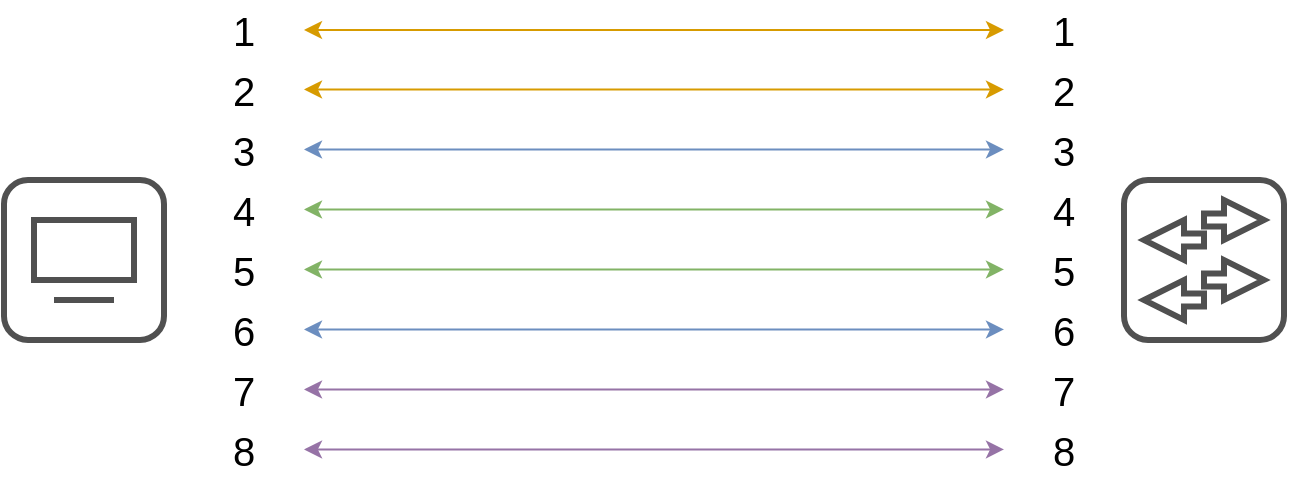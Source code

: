 <mxfile version="20.2.3" type="device"><diagram id="-ojQ9WHvD6DeEsSeXElj" name="Page-1"><mxGraphModel dx="813" dy="446" grid="1" gridSize="10" guides="1" tooltips="1" connect="1" arrows="1" fold="1" page="1" pageScale="1" pageWidth="850" pageHeight="1100" math="0" shadow="0"><root><mxCell id="0"/><mxCell id="1" parent="0"/><mxCell id="5wSf004kdKCCZKJEo9Nb-1" value="" style="group" vertex="1" connectable="0" parent="1"><mxGeometry x="120" y="160" width="80" height="80" as="geometry"/></mxCell><mxCell id="5wSf004kdKCCZKJEo9Nb-2" value="" style="rounded=1;whiteSpace=wrap;html=1;strokeWidth=3;strokeColor=#505050;" vertex="1" parent="5wSf004kdKCCZKJEo9Nb-1"><mxGeometry width="80" height="80" as="geometry"/></mxCell><mxCell id="5wSf004kdKCCZKJEo9Nb-3" value="" style="rounded=0;whiteSpace=wrap;html=1;strokeColor=#505050;strokeWidth=3;" vertex="1" parent="5wSf004kdKCCZKJEo9Nb-1"><mxGeometry x="15" y="20" width="50" height="30" as="geometry"/></mxCell><mxCell id="5wSf004kdKCCZKJEo9Nb-4" value="" style="endArrow=none;html=1;rounded=0;strokeWidth=3;strokeColor=#505050;" edge="1" parent="5wSf004kdKCCZKJEo9Nb-1"><mxGeometry width="50" height="50" relative="1" as="geometry"><mxPoint x="25" y="60" as="sourcePoint"/><mxPoint x="55" y="60" as="targetPoint"/></mxGeometry></mxCell><mxCell id="5wSf004kdKCCZKJEo9Nb-5" value="" style="group" vertex="1" connectable="0" parent="1"><mxGeometry x="680" y="160" width="80" height="80" as="geometry"/></mxCell><mxCell id="5wSf004kdKCCZKJEo9Nb-6" value="" style="rounded=1;whiteSpace=wrap;html=1;strokeWidth=3;strokeColor=#505050;" vertex="1" parent="5wSf004kdKCCZKJEo9Nb-5"><mxGeometry width="80" height="80" as="geometry"/></mxCell><mxCell id="5wSf004kdKCCZKJEo9Nb-7" value="" style="html=1;shadow=0;dashed=0;align=center;verticalAlign=middle;shape=mxgraph.arrows2.arrow;dy=0.67;dx=20;notch=0;rounded=1;strokeColor=#505050;strokeWidth=3;" vertex="1" parent="5wSf004kdKCCZKJEo9Nb-5"><mxGeometry x="40" y="10" width="30" height="20" as="geometry"/></mxCell><mxCell id="5wSf004kdKCCZKJEo9Nb-8" value="" style="html=1;shadow=0;dashed=0;align=center;verticalAlign=middle;shape=mxgraph.arrows2.arrow;dy=0.67;dx=20;notch=0;rounded=1;strokeColor=#505050;strokeWidth=3;flipV=0;flipH=1;" vertex="1" parent="5wSf004kdKCCZKJEo9Nb-5"><mxGeometry x="10" y="20" width="30" height="20" as="geometry"/></mxCell><mxCell id="5wSf004kdKCCZKJEo9Nb-9" value="" style="html=1;shadow=0;dashed=0;align=center;verticalAlign=middle;shape=mxgraph.arrows2.arrow;dy=0.67;dx=20;notch=0;rounded=1;strokeColor=#505050;strokeWidth=3;" vertex="1" parent="5wSf004kdKCCZKJEo9Nb-5"><mxGeometry x="40" y="40" width="30" height="20" as="geometry"/></mxCell><mxCell id="5wSf004kdKCCZKJEo9Nb-10" value="" style="html=1;shadow=0;dashed=0;align=center;verticalAlign=middle;shape=mxgraph.arrows2.arrow;dy=0.67;dx=20;notch=0;rounded=1;strokeColor=#505050;strokeWidth=3;flipH=1;" vertex="1" parent="5wSf004kdKCCZKJEo9Nb-5"><mxGeometry x="10" y="50" width="30" height="20" as="geometry"/></mxCell><mxCell id="5wSf004kdKCCZKJEo9Nb-12" value="&lt;font style=&quot;font-size: 20px;&quot;&gt;1&lt;/font&gt;" style="text;html=1;strokeColor=none;fillColor=none;align=center;verticalAlign=middle;whiteSpace=wrap;rounded=0;fontSize=20;" vertex="1" parent="1"><mxGeometry x="210" y="70" width="60" height="30" as="geometry"/></mxCell><mxCell id="5wSf004kdKCCZKJEo9Nb-14" value="&lt;font style=&quot;font-size: 20px;&quot;&gt;2&lt;/font&gt;" style="text;html=1;strokeColor=none;fillColor=none;align=center;verticalAlign=middle;whiteSpace=wrap;rounded=0;fontSize=20;" vertex="1" parent="1"><mxGeometry x="210" y="100" width="60" height="30" as="geometry"/></mxCell><mxCell id="5wSf004kdKCCZKJEo9Nb-15" value="3" style="text;html=1;strokeColor=none;fillColor=none;align=center;verticalAlign=middle;whiteSpace=wrap;rounded=0;fontSize=20;" vertex="1" parent="1"><mxGeometry x="210" y="130" width="60" height="30" as="geometry"/></mxCell><mxCell id="5wSf004kdKCCZKJEo9Nb-16" value="4" style="text;html=1;strokeColor=none;fillColor=none;align=center;verticalAlign=middle;whiteSpace=wrap;rounded=0;fontSize=20;" vertex="1" parent="1"><mxGeometry x="210" y="160" width="60" height="30" as="geometry"/></mxCell><mxCell id="5wSf004kdKCCZKJEo9Nb-17" value="5" style="text;html=1;strokeColor=none;fillColor=none;align=center;verticalAlign=middle;whiteSpace=wrap;rounded=0;fontSize=20;" vertex="1" parent="1"><mxGeometry x="210" y="190" width="60" height="30" as="geometry"/></mxCell><mxCell id="5wSf004kdKCCZKJEo9Nb-18" value="6" style="text;html=1;strokeColor=none;fillColor=none;align=center;verticalAlign=middle;whiteSpace=wrap;rounded=0;fontSize=20;" vertex="1" parent="1"><mxGeometry x="210" y="220" width="60" height="30" as="geometry"/></mxCell><mxCell id="5wSf004kdKCCZKJEo9Nb-19" value="7" style="text;html=1;strokeColor=none;fillColor=none;align=center;verticalAlign=middle;whiteSpace=wrap;rounded=0;fontSize=20;" vertex="1" parent="1"><mxGeometry x="210" y="250" width="60" height="30" as="geometry"/></mxCell><mxCell id="5wSf004kdKCCZKJEo9Nb-20" value="8" style="text;html=1;strokeColor=none;fillColor=none;align=center;verticalAlign=middle;whiteSpace=wrap;rounded=0;fontSize=20;" vertex="1" parent="1"><mxGeometry x="210" y="280" width="60" height="30" as="geometry"/></mxCell><mxCell id="5wSf004kdKCCZKJEo9Nb-21" value="&lt;font style=&quot;font-size: 20px;&quot;&gt;1&lt;/font&gt;" style="text;html=1;strokeColor=none;fillColor=none;align=center;verticalAlign=middle;whiteSpace=wrap;rounded=0;fontSize=20;" vertex="1" parent="1"><mxGeometry x="620" y="70" width="60" height="30" as="geometry"/></mxCell><mxCell id="5wSf004kdKCCZKJEo9Nb-22" value="&lt;font style=&quot;font-size: 20px;&quot;&gt;2&lt;/font&gt;" style="text;html=1;strokeColor=none;fillColor=none;align=center;verticalAlign=middle;whiteSpace=wrap;rounded=0;fontSize=20;" vertex="1" parent="1"><mxGeometry x="620" y="100" width="60" height="30" as="geometry"/></mxCell><mxCell id="5wSf004kdKCCZKJEo9Nb-24" value="3" style="text;html=1;strokeColor=none;fillColor=none;align=center;verticalAlign=middle;whiteSpace=wrap;rounded=0;fontSize=20;" vertex="1" parent="1"><mxGeometry x="620" y="130" width="60" height="30" as="geometry"/></mxCell><mxCell id="5wSf004kdKCCZKJEo9Nb-25" value="4" style="text;html=1;strokeColor=none;fillColor=none;align=center;verticalAlign=middle;whiteSpace=wrap;rounded=0;fontSize=20;" vertex="1" parent="1"><mxGeometry x="620" y="160" width="60" height="30" as="geometry"/></mxCell><mxCell id="5wSf004kdKCCZKJEo9Nb-26" value="5" style="text;html=1;strokeColor=none;fillColor=none;align=center;verticalAlign=middle;whiteSpace=wrap;rounded=0;fontSize=20;" vertex="1" parent="1"><mxGeometry x="620" y="190" width="60" height="30" as="geometry"/></mxCell><mxCell id="5wSf004kdKCCZKJEo9Nb-28" value="6" style="text;html=1;strokeColor=none;fillColor=none;align=center;verticalAlign=middle;whiteSpace=wrap;rounded=0;fontSize=20;" vertex="1" parent="1"><mxGeometry x="620" y="220" width="60" height="30" as="geometry"/></mxCell><mxCell id="5wSf004kdKCCZKJEo9Nb-29" value="7" style="text;html=1;strokeColor=none;fillColor=none;align=center;verticalAlign=middle;whiteSpace=wrap;rounded=0;fontSize=20;" vertex="1" parent="1"><mxGeometry x="620" y="250" width="60" height="30" as="geometry"/></mxCell><mxCell id="5wSf004kdKCCZKJEo9Nb-30" value="8" style="text;html=1;strokeColor=none;fillColor=none;align=center;verticalAlign=middle;whiteSpace=wrap;rounded=0;fontSize=20;" vertex="1" parent="1"><mxGeometry x="620" y="280" width="60" height="30" as="geometry"/></mxCell><mxCell id="5wSf004kdKCCZKJEo9Nb-31" value="" style="endArrow=classic;startArrow=classic;html=1;rounded=0;exitX=1;exitY=0.5;exitDx=0;exitDy=0;entryX=0;entryY=0.5;entryDx=0;entryDy=0;fillColor=#ffe6cc;strokeColor=#d79b00;" edge="1" parent="1" source="5wSf004kdKCCZKJEo9Nb-12" target="5wSf004kdKCCZKJEo9Nb-21"><mxGeometry width="50" height="50" relative="1" as="geometry"><mxPoint x="400" y="290" as="sourcePoint"/><mxPoint x="450" y="240" as="targetPoint"/></mxGeometry></mxCell><mxCell id="5wSf004kdKCCZKJEo9Nb-32" value="" style="endArrow=classic;startArrow=classic;html=1;rounded=0;exitX=1;exitY=0.5;exitDx=0;exitDy=0;entryX=0;entryY=0.5;entryDx=0;entryDy=0;fillColor=#ffe6cc;strokeColor=#d79b00;" edge="1" parent="1"><mxGeometry width="50" height="50" relative="1" as="geometry"><mxPoint x="270" y="114.71" as="sourcePoint"/><mxPoint x="620" y="114.71" as="targetPoint"/></mxGeometry></mxCell><mxCell id="5wSf004kdKCCZKJEo9Nb-33" value="" style="endArrow=classic;startArrow=classic;html=1;rounded=0;exitX=1;exitY=0.5;exitDx=0;exitDy=0;entryX=0;entryY=0.5;entryDx=0;entryDy=0;fillColor=#dae8fc;strokeColor=#6c8ebf;" edge="1" parent="1"><mxGeometry width="50" height="50" relative="1" as="geometry"><mxPoint x="270" y="144.71" as="sourcePoint"/><mxPoint x="620" y="144.71" as="targetPoint"/></mxGeometry></mxCell><mxCell id="5wSf004kdKCCZKJEo9Nb-34" value="" style="endArrow=classic;startArrow=classic;html=1;rounded=0;exitX=1;exitY=0.5;exitDx=0;exitDy=0;entryX=0;entryY=0.5;entryDx=0;entryDy=0;fillColor=#d5e8d4;strokeColor=#82b366;" edge="1" parent="1"><mxGeometry width="50" height="50" relative="1" as="geometry"><mxPoint x="270" y="174.71" as="sourcePoint"/><mxPoint x="620" y="174.71" as="targetPoint"/></mxGeometry></mxCell><mxCell id="5wSf004kdKCCZKJEo9Nb-35" value="" style="endArrow=classic;startArrow=classic;html=1;rounded=0;exitX=1;exitY=0.5;exitDx=0;exitDy=0;entryX=0;entryY=0.5;entryDx=0;entryDy=0;fillColor=#d5e8d4;strokeColor=#82b366;" edge="1" parent="1"><mxGeometry width="50" height="50" relative="1" as="geometry"><mxPoint x="270" y="204.71" as="sourcePoint"/><mxPoint x="620" y="204.71" as="targetPoint"/></mxGeometry></mxCell><mxCell id="5wSf004kdKCCZKJEo9Nb-36" value="" style="endArrow=classic;startArrow=classic;html=1;rounded=0;exitX=1;exitY=0.5;exitDx=0;exitDy=0;entryX=0;entryY=0.5;entryDx=0;entryDy=0;fillColor=#dae8fc;strokeColor=#6c8ebf;" edge="1" parent="1"><mxGeometry width="50" height="50" relative="1" as="geometry"><mxPoint x="270" y="234.71" as="sourcePoint"/><mxPoint x="620" y="234.71" as="targetPoint"/></mxGeometry></mxCell><mxCell id="5wSf004kdKCCZKJEo9Nb-37" value="" style="endArrow=classic;startArrow=classic;html=1;rounded=0;exitX=1;exitY=0.5;exitDx=0;exitDy=0;entryX=0;entryY=0.5;entryDx=0;entryDy=0;fillColor=#e1d5e7;strokeColor=#9673a6;" edge="1" parent="1"><mxGeometry width="50" height="50" relative="1" as="geometry"><mxPoint x="270" y="264.71" as="sourcePoint"/><mxPoint x="620" y="264.71" as="targetPoint"/></mxGeometry></mxCell><mxCell id="5wSf004kdKCCZKJEo9Nb-38" value="" style="endArrow=classic;startArrow=classic;html=1;rounded=0;exitX=1;exitY=0.5;exitDx=0;exitDy=0;entryX=0;entryY=0.5;entryDx=0;entryDy=0;fillColor=#e1d5e7;strokeColor=#9673a6;" edge="1" parent="1"><mxGeometry width="50" height="50" relative="1" as="geometry"><mxPoint x="270" y="294.71" as="sourcePoint"/><mxPoint x="620" y="294.71" as="targetPoint"/></mxGeometry></mxCell></root></mxGraphModel></diagram></mxfile>